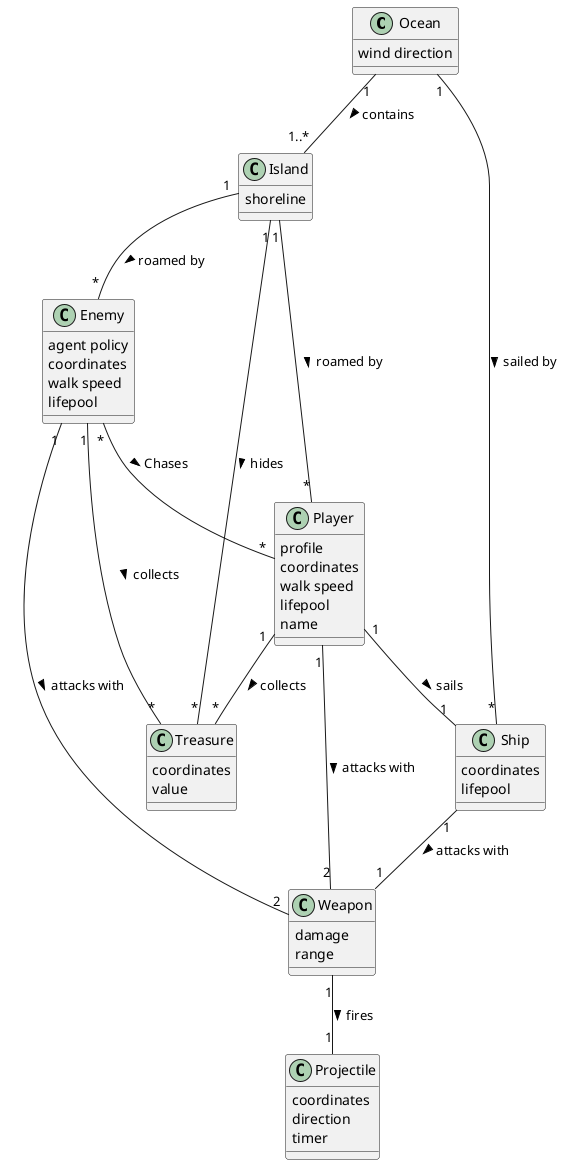 @startuml
skinparam shadowing false
'left to right direction
'skinparam nodesep 5
'skinparam ranksep 5

'class Admin
'class Game_World
class Ocean{
    wind direction
}
class Island{
    shoreline
}
class Ship{
    coordinates
    lifepool
}
'class Obstacle
class Player{
    profile
    coordinates
    walk speed
    lifepool
    name
}
class Treasure{
    coordinates
    value
}
class Weapon{
    damage
    range
}
class Projectile{
    coordinates
    direction
    timer
}
class Enemy{
    agent policy
    coordinates
    walk speed
    lifepool
}

'Admin "1..*" -- "*" Enemy : starts

'Game_World "1" -- "1" Ocean : consists of >

Ocean "1" -- "*" Ship : sailed by >
Ocean "1" -- "1..*" Island : contains >
'Ocean "1" -- "*" Obstacle : contains >

'Island "1" -- "*" Obstacle : contains >
Island "1" -- "*" Player : roamed by >
Island "1" -- "*" Treasure : hides >
Island "1" -- "*" Enemy : roamed by >

Ship "1" -- "1" Weapon : attacks with >

Player "1" -- "1" Ship : sails >
Player "1" -- "2" Weapon : attacks with >
Player "1" -- "*" Treasure : collects >

Enemy "1" -- "2" Weapon : attacks with >
Enemy "1" -- "*" Treasure : collects >
Enemy "*" -- "*" Player : Chases >

Weapon "1" -- "1" Projectile : fires >

@enduml